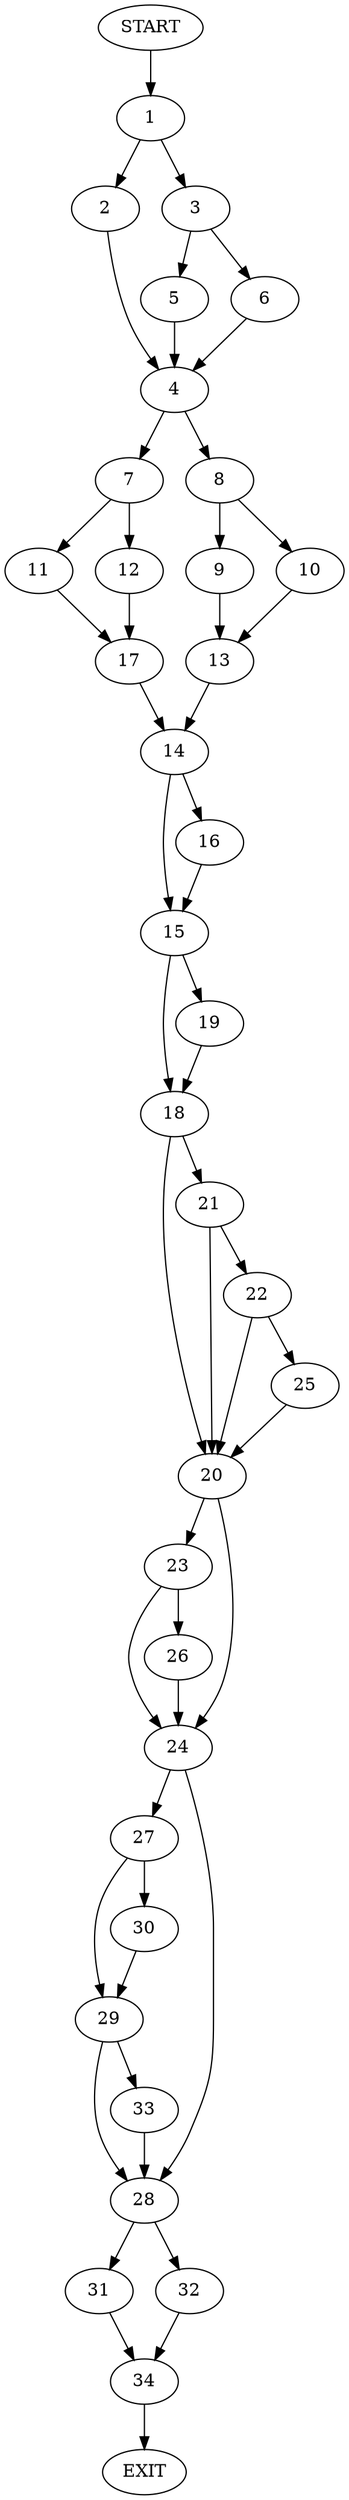 digraph {
0 [label="START"]
35 [label="EXIT"]
0 -> 1
1 -> 2
1 -> 3
2 -> 4
3 -> 5
3 -> 6
4 -> 7
4 -> 8
6 -> 4
5 -> 4
8 -> 9
8 -> 10
7 -> 11
7 -> 12
10 -> 13
9 -> 13
13 -> 14
14 -> 15
14 -> 16
12 -> 17
11 -> 17
17 -> 14
15 -> 18
15 -> 19
16 -> 15
18 -> 20
18 -> 21
19 -> 18
21 -> 20
21 -> 22
20 -> 23
20 -> 24
22 -> 25
22 -> 20
25 -> 20
23 -> 26
23 -> 24
24 -> 27
24 -> 28
26 -> 24
27 -> 29
27 -> 30
28 -> 31
28 -> 32
29 -> 28
29 -> 33
30 -> 29
33 -> 28
32 -> 34
31 -> 34
34 -> 35
}
